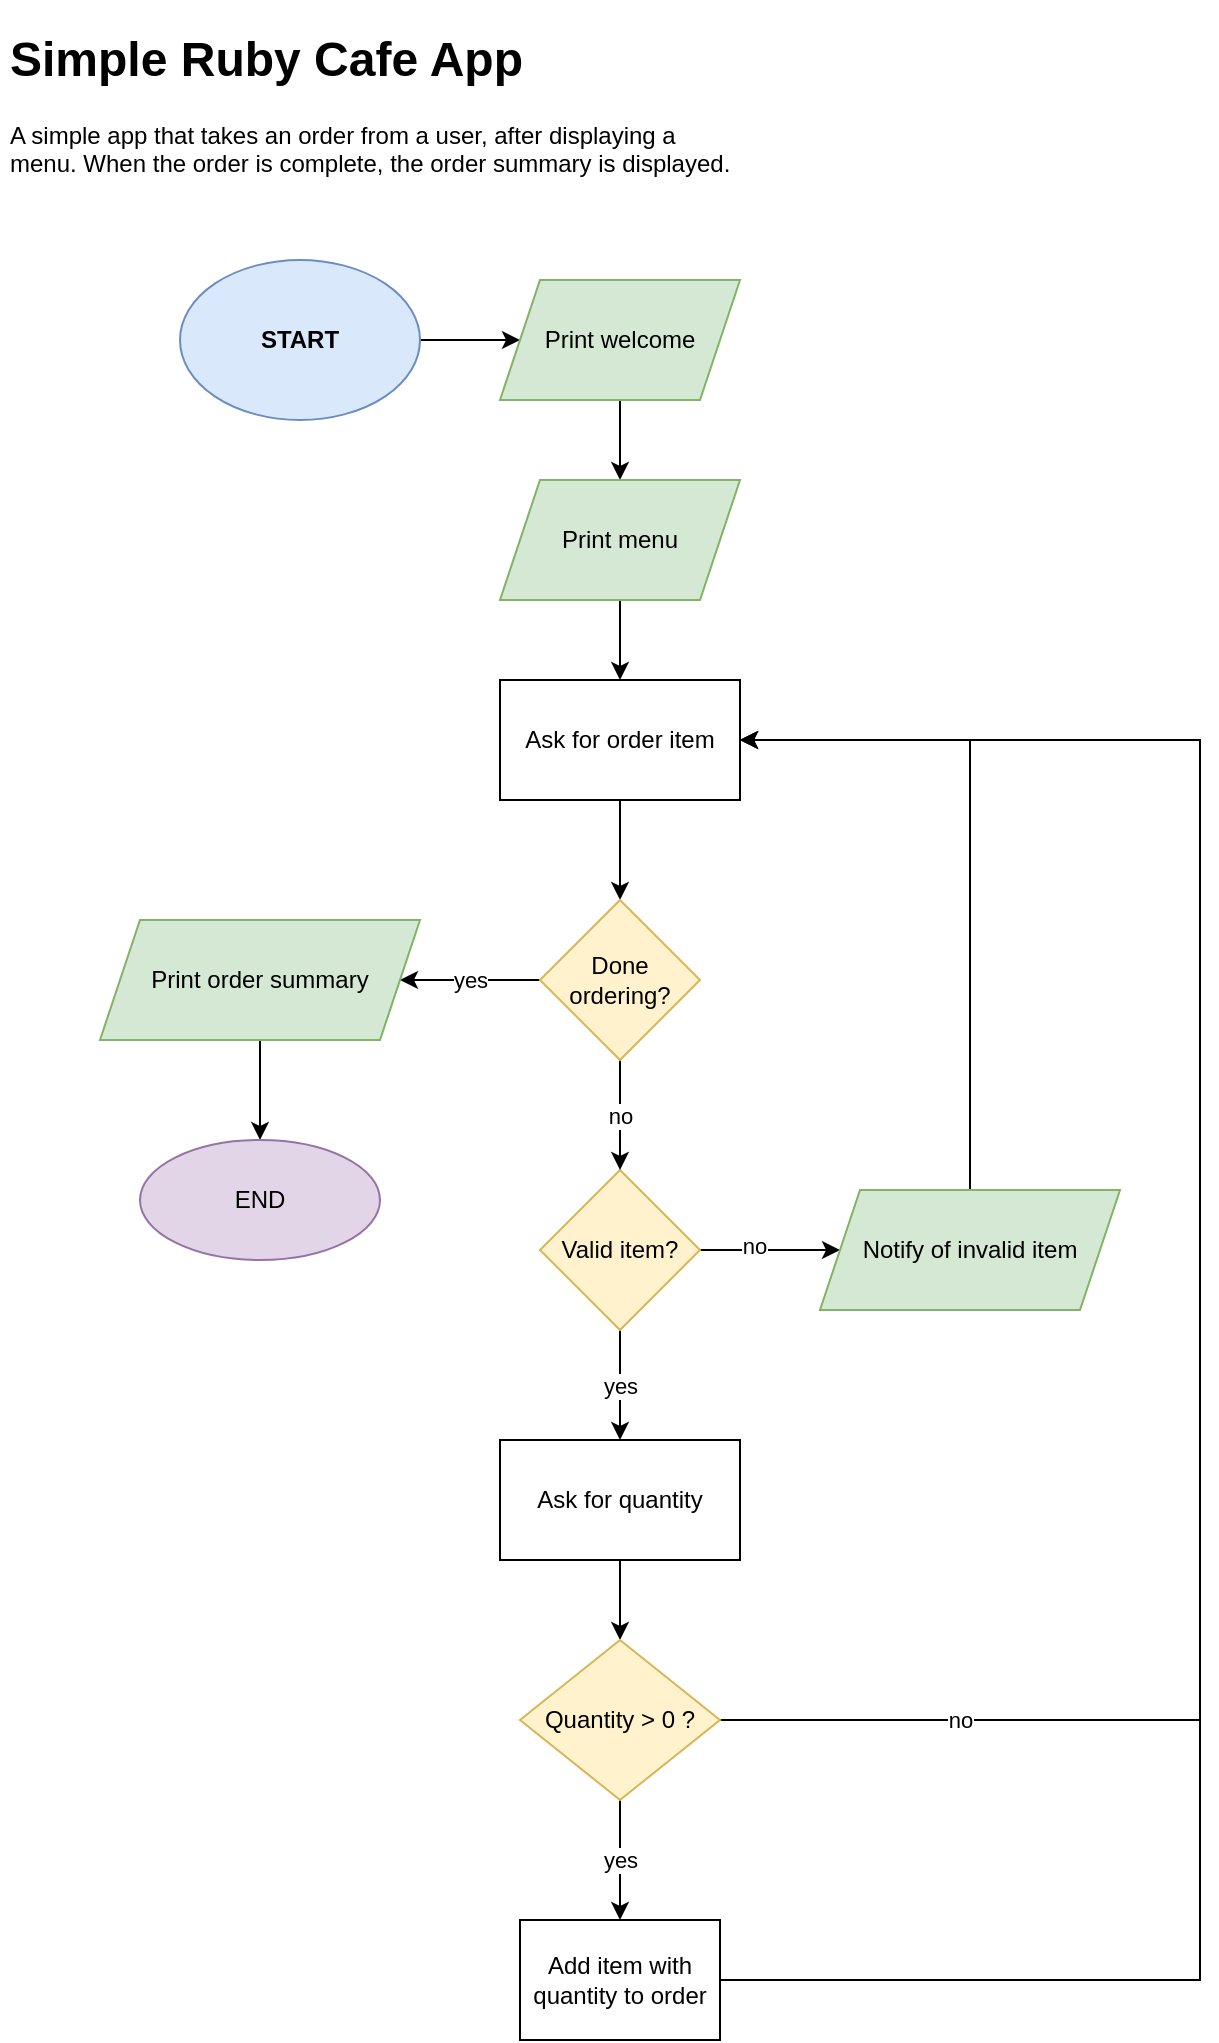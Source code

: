 <mxfile version="14.6.11" type="device"><diagram id="w16QM9jOmmMeA8M6xzEQ" name="Page-1"><mxGraphModel dx="1521" dy="472" grid="1" gridSize="10" guides="1" tooltips="1" connect="1" arrows="1" fold="1" page="1" pageScale="1" pageWidth="827" pageHeight="1169" math="0" shadow="0"><root><mxCell id="0"/><mxCell id="1" parent="0"/><mxCell id="G_nnYHUrQISTmvthKW2V-1" value="&lt;h1&gt;Simple Ruby Cafe App&lt;/h1&gt;&lt;p&gt;A simple app that takes an order from a user, after displaying a menu. When the order is complete, the order summary is displayed.&lt;/p&gt;" style="text;html=1;strokeColor=none;fillColor=none;spacing=5;spacingTop=-20;whiteSpace=wrap;overflow=hidden;rounded=0;" vertex="1" parent="1"><mxGeometry x="-40" y="10" width="370" height="100" as="geometry"/></mxCell><mxCell id="G_nnYHUrQISTmvthKW2V-6" value="" style="edgeStyle=orthogonalEdgeStyle;rounded=0;orthogonalLoop=1;jettySize=auto;html=1;" edge="1" parent="1" source="G_nnYHUrQISTmvthKW2V-2" target="G_nnYHUrQISTmvthKW2V-5"><mxGeometry relative="1" as="geometry"/></mxCell><mxCell id="G_nnYHUrQISTmvthKW2V-2" value="START" style="ellipse;whiteSpace=wrap;html=1;fontStyle=1;labelBackgroundColor=none;fillColor=#dae8fc;strokeColor=#6c8ebf;" vertex="1" parent="1"><mxGeometry x="50" y="130" width="120" height="80" as="geometry"/></mxCell><mxCell id="G_nnYHUrQISTmvthKW2V-8" value="" style="edgeStyle=orthogonalEdgeStyle;rounded=0;orthogonalLoop=1;jettySize=auto;html=1;" edge="1" parent="1" source="G_nnYHUrQISTmvthKW2V-5" target="G_nnYHUrQISTmvthKW2V-7"><mxGeometry relative="1" as="geometry"/></mxCell><mxCell id="G_nnYHUrQISTmvthKW2V-5" value="Print welcome" style="shape=parallelogram;perimeter=parallelogramPerimeter;whiteSpace=wrap;html=1;fixedSize=1;fillColor=#d5e8d4;strokeColor=#82b366;" vertex="1" parent="1"><mxGeometry x="210" y="140" width="120" height="60" as="geometry"/></mxCell><mxCell id="G_nnYHUrQISTmvthKW2V-10" value="" style="edgeStyle=orthogonalEdgeStyle;rounded=0;orthogonalLoop=1;jettySize=auto;html=1;" edge="1" parent="1" source="G_nnYHUrQISTmvthKW2V-7" target="G_nnYHUrQISTmvthKW2V-9"><mxGeometry relative="1" as="geometry"/></mxCell><mxCell id="G_nnYHUrQISTmvthKW2V-7" value="Print menu" style="shape=parallelogram;perimeter=parallelogramPerimeter;whiteSpace=wrap;html=1;fixedSize=1;fillColor=#d5e8d4;strokeColor=#82b366;" vertex="1" parent="1"><mxGeometry x="210" y="240" width="120" height="60" as="geometry"/></mxCell><mxCell id="G_nnYHUrQISTmvthKW2V-18" value="" style="edgeStyle=orthogonalEdgeStyle;rounded=0;orthogonalLoop=1;jettySize=auto;html=1;" edge="1" parent="1" source="G_nnYHUrQISTmvthKW2V-9" target="G_nnYHUrQISTmvthKW2V-17"><mxGeometry relative="1" as="geometry"/></mxCell><mxCell id="G_nnYHUrQISTmvthKW2V-9" value="Ask for order item" style="whiteSpace=wrap;html=1;" vertex="1" parent="1"><mxGeometry x="210" y="340" width="120" height="60" as="geometry"/></mxCell><mxCell id="G_nnYHUrQISTmvthKW2V-14" value="" style="edgeStyle=orthogonalEdgeStyle;rounded=0;orthogonalLoop=1;jettySize=auto;html=1;" edge="1" parent="1" source="G_nnYHUrQISTmvthKW2V-11" target="G_nnYHUrQISTmvthKW2V-13"><mxGeometry relative="1" as="geometry"/></mxCell><mxCell id="G_nnYHUrQISTmvthKW2V-16" value="no" style="edgeLabel;html=1;align=center;verticalAlign=middle;resizable=0;points=[];" vertex="1" connectable="0" parent="G_nnYHUrQISTmvthKW2V-14"><mxGeometry x="-0.247" y="2" relative="1" as="geometry"><mxPoint as="offset"/></mxGeometry></mxCell><mxCell id="G_nnYHUrQISTmvthKW2V-25" value="yes" style="edgeStyle=orthogonalEdgeStyle;rounded=0;orthogonalLoop=1;jettySize=auto;html=1;" edge="1" parent="1" source="G_nnYHUrQISTmvthKW2V-11" target="G_nnYHUrQISTmvthKW2V-24"><mxGeometry relative="1" as="geometry"/></mxCell><mxCell id="G_nnYHUrQISTmvthKW2V-11" value="Valid item?" style="rhombus;whiteSpace=wrap;html=1;fillColor=#fff2cc;strokeColor=#d6b656;" vertex="1" parent="1"><mxGeometry x="230" y="585" width="80" height="80" as="geometry"/></mxCell><mxCell id="G_nnYHUrQISTmvthKW2V-15" style="edgeStyle=orthogonalEdgeStyle;rounded=0;orthogonalLoop=1;jettySize=auto;html=1;exitX=0.5;exitY=0;exitDx=0;exitDy=0;entryX=1;entryY=0.5;entryDx=0;entryDy=0;" edge="1" parent="1" source="G_nnYHUrQISTmvthKW2V-13" target="G_nnYHUrQISTmvthKW2V-9"><mxGeometry relative="1" as="geometry"/></mxCell><mxCell id="G_nnYHUrQISTmvthKW2V-13" value="Notify of invalid item" style="shape=parallelogram;perimeter=parallelogramPerimeter;whiteSpace=wrap;html=1;fixedSize=1;fillColor=#d5e8d4;strokeColor=#82b366;" vertex="1" parent="1"><mxGeometry x="370" y="595" width="150" height="60" as="geometry"/></mxCell><mxCell id="G_nnYHUrQISTmvthKW2V-19" value="no" style="edgeStyle=orthogonalEdgeStyle;rounded=0;orthogonalLoop=1;jettySize=auto;html=1;" edge="1" parent="1" source="G_nnYHUrQISTmvthKW2V-17" target="G_nnYHUrQISTmvthKW2V-11"><mxGeometry relative="1" as="geometry"/></mxCell><mxCell id="G_nnYHUrQISTmvthKW2V-21" value="yes" style="edgeStyle=orthogonalEdgeStyle;rounded=0;orthogonalLoop=1;jettySize=auto;html=1;" edge="1" parent="1" source="G_nnYHUrQISTmvthKW2V-17" target="G_nnYHUrQISTmvthKW2V-20"><mxGeometry relative="1" as="geometry"/></mxCell><mxCell id="G_nnYHUrQISTmvthKW2V-17" value="Done ordering?" style="rhombus;whiteSpace=wrap;html=1;fillColor=#fff2cc;strokeColor=#d6b656;" vertex="1" parent="1"><mxGeometry x="230" y="450" width="80" height="80" as="geometry"/></mxCell><mxCell id="G_nnYHUrQISTmvthKW2V-23" value="" style="edgeStyle=orthogonalEdgeStyle;rounded=0;orthogonalLoop=1;jettySize=auto;html=1;" edge="1" parent="1" source="G_nnYHUrQISTmvthKW2V-20" target="G_nnYHUrQISTmvthKW2V-22"><mxGeometry relative="1" as="geometry"/></mxCell><mxCell id="G_nnYHUrQISTmvthKW2V-20" value="Print order summary" style="shape=parallelogram;perimeter=parallelogramPerimeter;whiteSpace=wrap;html=1;fixedSize=1;fillColor=#d5e8d4;strokeColor=#82b366;" vertex="1" parent="1"><mxGeometry x="10" y="460" width="160" height="60" as="geometry"/></mxCell><mxCell id="G_nnYHUrQISTmvthKW2V-22" value="END" style="ellipse;whiteSpace=wrap;html=1;fillColor=#e1d5e7;strokeColor=#9673a6;" vertex="1" parent="1"><mxGeometry x="30" y="570" width="120" height="60" as="geometry"/></mxCell><mxCell id="G_nnYHUrQISTmvthKW2V-27" value="" style="edgeStyle=orthogonalEdgeStyle;rounded=0;orthogonalLoop=1;jettySize=auto;html=1;" edge="1" parent="1" source="G_nnYHUrQISTmvthKW2V-24" target="G_nnYHUrQISTmvthKW2V-26"><mxGeometry relative="1" as="geometry"/></mxCell><mxCell id="G_nnYHUrQISTmvthKW2V-24" value="Ask for quantity" style="whiteSpace=wrap;html=1;" vertex="1" parent="1"><mxGeometry x="210" y="720" width="120" height="60" as="geometry"/></mxCell><mxCell id="G_nnYHUrQISTmvthKW2V-29" value="yes" style="edgeStyle=orthogonalEdgeStyle;rounded=0;orthogonalLoop=1;jettySize=auto;html=1;" edge="1" parent="1" source="G_nnYHUrQISTmvthKW2V-26" target="G_nnYHUrQISTmvthKW2V-28"><mxGeometry relative="1" as="geometry"/></mxCell><mxCell id="G_nnYHUrQISTmvthKW2V-31" value="no" style="edgeStyle=orthogonalEdgeStyle;rounded=0;orthogonalLoop=1;jettySize=auto;html=1;exitX=1;exitY=0.5;exitDx=0;exitDy=0;entryX=1;entryY=0.5;entryDx=0;entryDy=0;" edge="1" parent="1" source="G_nnYHUrQISTmvthKW2V-26" target="G_nnYHUrQISTmvthKW2V-9"><mxGeometry x="-0.75" relative="1" as="geometry"><Array as="points"><mxPoint x="560" y="860"/><mxPoint x="560" y="370"/></Array><mxPoint as="offset"/></mxGeometry></mxCell><mxCell id="G_nnYHUrQISTmvthKW2V-26" value="Quantity &amp;gt; 0 ?" style="rhombus;whiteSpace=wrap;html=1;fillColor=#fff2cc;strokeColor=#d6b656;" vertex="1" parent="1"><mxGeometry x="220" y="820" width="100" height="80" as="geometry"/></mxCell><mxCell id="G_nnYHUrQISTmvthKW2V-30" style="edgeStyle=orthogonalEdgeStyle;rounded=0;orthogonalLoop=1;jettySize=auto;html=1;exitX=0;exitY=0.5;exitDx=0;exitDy=0;" edge="1" parent="1" source="G_nnYHUrQISTmvthKW2V-28"><mxGeometry relative="1" as="geometry"><mxPoint x="330" y="370" as="targetPoint"/><Array as="points"><mxPoint x="560" y="990"/><mxPoint x="560" y="370"/></Array></mxGeometry></mxCell><mxCell id="G_nnYHUrQISTmvthKW2V-28" value="Add item with quantity to order" style="whiteSpace=wrap;html=1;" vertex="1" parent="1"><mxGeometry x="220" y="960" width="100" height="60" as="geometry"/></mxCell></root></mxGraphModel></diagram></mxfile>